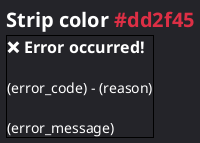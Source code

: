 @startsalt exception
	<style>
		saltDiagram {
			BackgroundColor #242429
		}
	</style>
	{
		= <color:#ffffff>Strip color <color:#dd2f45><size:16>#dd2f45
		{+
			<b><color:#ffffff><size:16>❌ Error occurred!
			.
			<color:#ffffff><size:14>(error_code) - (reason)
			.
			<color:#ffffff><size:14>(error_message)
		}
	}
@endsalt